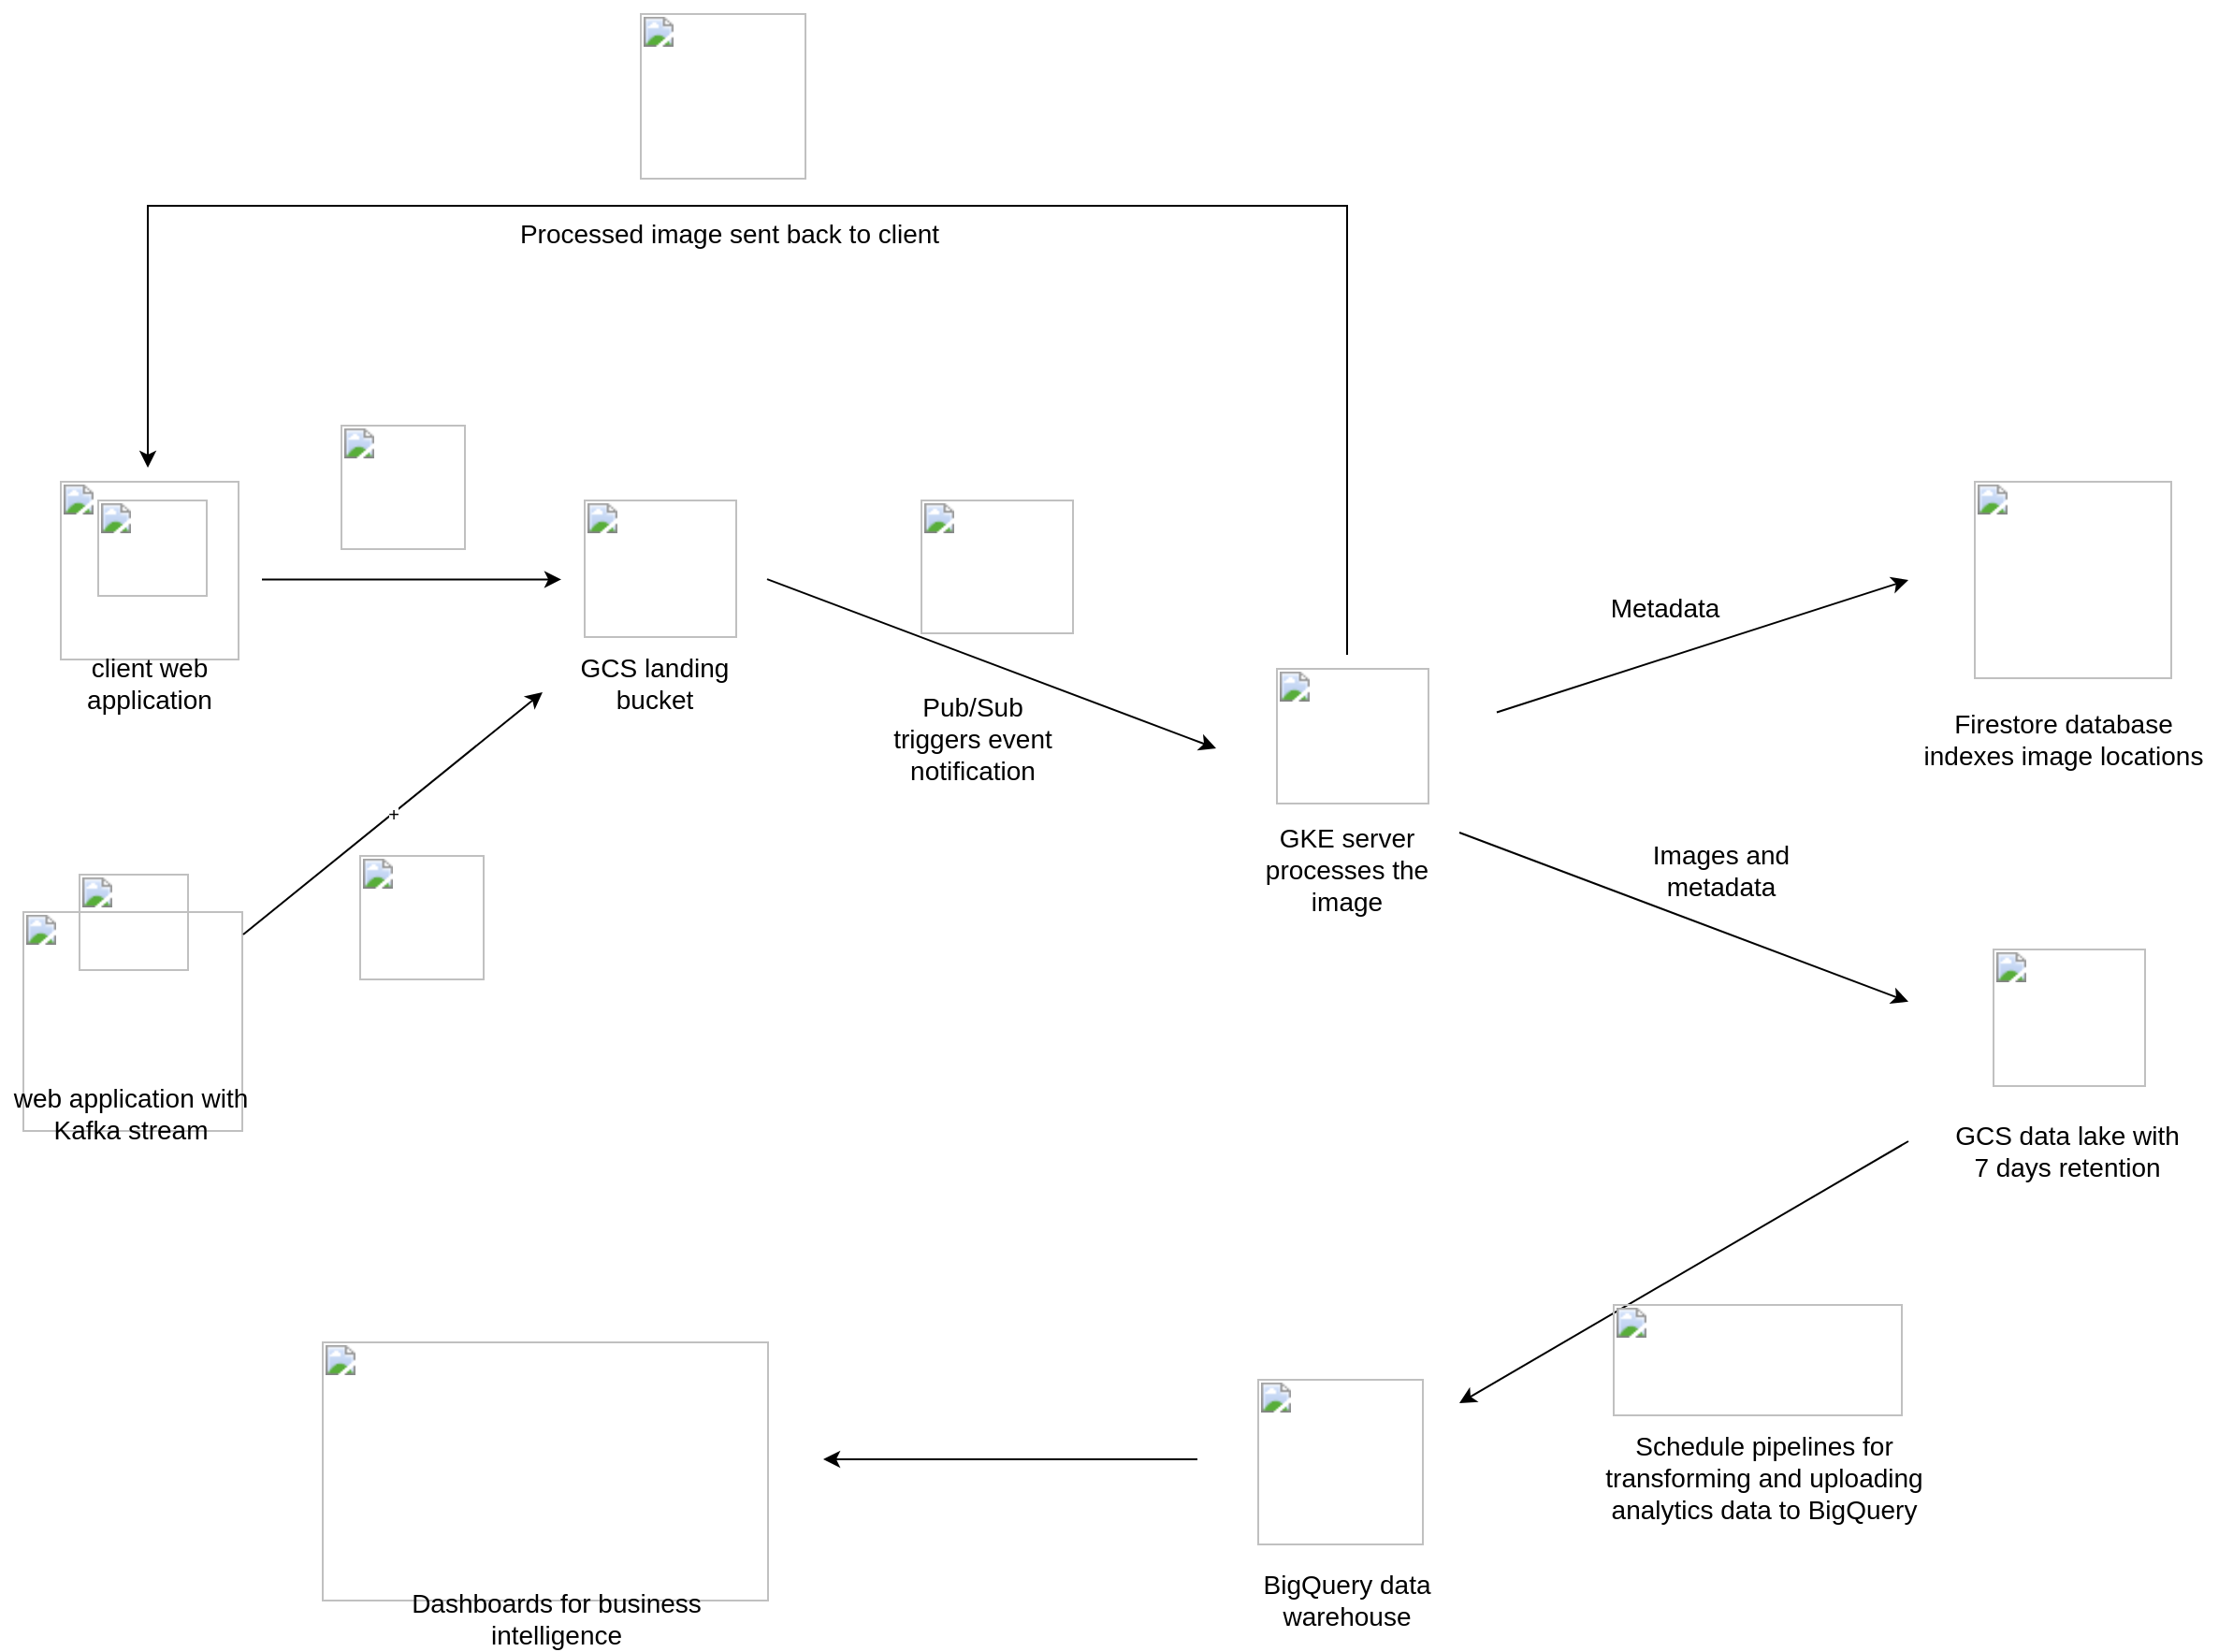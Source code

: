 <mxfile version="20.5.3" type="device"><diagram id="ZfiXCUarkgCXgXZiaHJ0" name="Page-1"><mxGraphModel dx="1680" dy="995" grid="1" gridSize="10" guides="1" tooltips="1" connect="1" arrows="1" fold="1" page="1" pageScale="1" pageWidth="850" pageHeight="1100" math="0" shadow="0"><root><mxCell id="0"/><mxCell id="1" parent="0"/><mxCell id="cvSwdyU3RQ2ifAA42aBL-1" value="&lt;b id=&quot;docs-internal-guid-4c14b846-7fff-f884-6aa7-9d3a3ba56cf9&quot; style=&quot;font-weight:normal;&quot;&gt;&lt;img src=&quot;https://lh5.googleusercontent.com/gBHUhGK6zZdR6n_KgoUSZpEHlulAjXUEeZnUrsMcNTvfI-e79XUaRJM-W3twoCfkqRigTTXyslycgehPFqJWD5ifqrj28z3Vsx1CAxvc00xe0Is7sOYuNyWqOSMEG0xy2W0WMYpB5jCv-KQRmwzU2-ipKRsz0xSU6YoxUQst2QSl0SRr02FG2o4_-ED0e4tK&quot; height=&quot;96px;&quot; width=&quot;96px;&quot;&gt;&lt;/b&gt;" style="text;whiteSpace=wrap;html=1;" vertex="1" parent="1"><mxGeometry x="70" y="310" width="130" height="120" as="geometry"/></mxCell><mxCell id="cvSwdyU3RQ2ifAA42aBL-3" value="&lt;b id=&quot;docs-internal-guid-4eb72336-7fff-77df-b2d6-f4c1506028b4&quot; style=&quot;font-weight:normal;&quot;&gt;&lt;img src=&quot;https://lh6.googleusercontent.com/CjwSbeAX5xvKPCIGcSIrGAL3y6grXRMMLtCd4gA7pgziZWCN9hCWZZKjZg1NbE-YQZedQTvxcLOql3qFDNjuUe3zME--VD-1Ppuo6dcb3nvujt9WQSwzaGtn9oXqQD5jbp0uZzV-qn_L18zRcCw-6X6Vhz2kRxwqbdtdguSreQNbkOEat1qaeN8ik-KvHvhi&quot; height=&quot;74px;&quot; width=&quot;82px;&quot;&gt;&lt;/b&gt;" style="text;whiteSpace=wrap;html=1;" vertex="1" parent="1"><mxGeometry x="350" y="320" width="90" height="100" as="geometry"/></mxCell><mxCell id="cvSwdyU3RQ2ifAA42aBL-4" value="&lt;b id=&quot;docs-internal-guid-06e2fd0d-7fff-8c67-df8e-b07ded1672b3&quot; style=&quot;font-weight:normal;&quot;&gt;&lt;font style=&quot;font-size: 10px;&quot;&gt;&lt;img src=&quot;https://lh6.googleusercontent.com/B1rGsuS4iFHvvSiNmWUjitK24wyYuWZoiuSc4YWamOdx8XX9AnSmNaWXXk5WTeqe434r81MUYgSTtYqsCYdeBF2g7ISgar0F8Wr2088-w-608xHnj2E3T5a7lxfxvbghr_HhGDFNnsJOyCuViMMysyLaR9hdPXI_miyQhkm0dMbjN9kJ1AFCFebjTxfIoIWh&quot; height=&quot;67px;&quot; width=&quot;67px;&quot;&gt;&lt;/font&gt;&lt;/b&gt;" style="text;whiteSpace=wrap;html=1;" vertex="1" parent="1"><mxGeometry x="220" y="280" width="80" height="80" as="geometry"/></mxCell><mxCell id="cvSwdyU3RQ2ifAA42aBL-10" value="" style="endArrow=classic;html=1;rounded=0;fontSize=10;" edge="1" parent="1"><mxGeometry width="50" height="50" relative="1" as="geometry"><mxPoint x="180" y="369.71" as="sourcePoint"/><mxPoint x="340" y="369.71" as="targetPoint"/></mxGeometry></mxCell><mxCell id="cvSwdyU3RQ2ifAA42aBL-11" value="&lt;font style=&quot;font-size: 14px;&quot;&gt;client web application&lt;/font&gt;" style="text;html=1;strokeColor=none;fillColor=none;align=center;verticalAlign=middle;whiteSpace=wrap;rounded=0;fontSize=10;" vertex="1" parent="1"><mxGeometry x="70" y="410" width="100" height="30" as="geometry"/></mxCell><mxCell id="cvSwdyU3RQ2ifAA42aBL-12" value="&lt;font style=&quot;font-size: 14px;&quot;&gt;GCS landing bucket&lt;/font&gt;" style="text;html=1;strokeColor=none;fillColor=none;align=center;verticalAlign=middle;whiteSpace=wrap;rounded=0;fontSize=10;" vertex="1" parent="1"><mxGeometry x="340" y="410" width="100" height="30" as="geometry"/></mxCell><mxCell id="cvSwdyU3RQ2ifAA42aBL-14" value="&lt;b id=&quot;docs-internal-guid-48cd023d-7fff-a86f-390d-c5a5931d13fa&quot; style=&quot;font-weight:normal;&quot;&gt;&lt;img src=&quot;https://lh3.googleusercontent.com/pX8WY5p4JLuD2DpjrsLjjFPPNteuJOJbPOtYn7O0Avv3kdsLoqjJwPBXcH3FSLWN3Fh6n3YX8FzPpixlJkYTj_f7TriZ_03UK4Il1lDvz_YXV92JM_sqbAZx7SlPp4D5wI8c_rt4m7cj8-CnuzcNKBCo_3BFMJKFON8S7SIIkA7Ry0acOsv_ZW6qRwfuMo9u&quot; height=&quot;72px;&quot; width=&quot;82px;&quot;&gt;&lt;/b&gt;" style="text;whiteSpace=wrap;html=1;fontSize=14;" vertex="1" parent="1"><mxGeometry x="530" y="320" width="120" height="100" as="geometry"/></mxCell><mxCell id="cvSwdyU3RQ2ifAA42aBL-49" style="edgeStyle=orthogonalEdgeStyle;rounded=0;orthogonalLoop=1;jettySize=auto;html=1;entryX=0.377;entryY=0;entryDx=0;entryDy=0;entryPerimeter=0;fontSize=14;" edge="1" parent="1" source="cvSwdyU3RQ2ifAA42aBL-15" target="cvSwdyU3RQ2ifAA42aBL-1"><mxGeometry relative="1" as="geometry"><Array as="points"><mxPoint x="760" y="170"/><mxPoint x="119" y="170"/></Array></mxGeometry></mxCell><mxCell id="cvSwdyU3RQ2ifAA42aBL-15" value="&lt;b id=&quot;docs-internal-guid-2c60890a-7fff-dbf9-c288-6ddd83568e20&quot; style=&quot;font-weight:normal;&quot;&gt;&lt;img src=&quot;https://lh6.googleusercontent.com/Aoudj593JI8FdXaCrKR5ltdZrTr7i7gkCA-Eqpl5JmDMYfjPvw2md6nsTYopiUC1ZatUSOwMDI-xV5UkJ1L_rT0hSV9vfnttU5eYC60ixcoLhhZBhTyraRNoOw_dbWdCno9-Fue0FSHrMTyLiKoHA58LgMTx1bo-8pfe_SYwonRKs9_7GxahCyl3SCiRL-QV&quot; height=&quot;73px;&quot; width=&quot;82px;&quot;&gt;&lt;/b&gt;" style="text;whiteSpace=wrap;html=1;fontSize=14;" vertex="1" parent="1"><mxGeometry x="720" y="410" width="120" height="100" as="geometry"/></mxCell><mxCell id="cvSwdyU3RQ2ifAA42aBL-17" value="&lt;b id=&quot;docs-internal-guid-7b2fbad8-7fff-389f-20c0-1dde371cf226&quot; style=&quot;font-weight:normal;&quot;&gt;&lt;img src=&quot;https://lh4.googleusercontent.com/lIIZUvFC4QXVjd-7_oQygUpkDVkmj8ptd7CcV79bqz4XzPgO9iIcLqloMEgKfgw_e3vA0GF8OAH6Rm0nJDmrYhCzmRsKmcwBshhKgBjqGiKolOJ9WPopCMAiKHnozfcGELHRHLxHaOOm913qR_U1_1T4FU9ME_DajRhcwFpG4voHnvAlkqp9pDIcYVuAD0Re&quot; height=&quot;106px;&quot; width=&quot;106px;&quot;&gt;&lt;/b&gt;" style="text;whiteSpace=wrap;html=1;fontSize=14;" vertex="1" parent="1"><mxGeometry x="1092.5" y="310" width="140" height="130" as="geometry"/></mxCell><mxCell id="cvSwdyU3RQ2ifAA42aBL-18" value="&lt;b id=&quot;docs-internal-guid-4a6af648-7fff-6517-85f5-21b6c44383c2&quot; style=&quot;font-weight:normal;&quot;&gt;&lt;img src=&quot;https://lh6.googleusercontent.com/CjwSbeAX5xvKPCIGcSIrGAL3y6grXRMMLtCd4gA7pgziZWCN9hCWZZKjZg1NbE-YQZedQTvxcLOql3qFDNjuUe3zME--VD-1Ppuo6dcb3nvujt9WQSwzaGtn9oXqQD5jbp0uZzV-qn_L18zRcCw-6X6Vhz2kRxwqbdtdguSreQNbkOEat1qaeN8ik-KvHvhi&quot; height=&quot;74px;&quot; width=&quot;82px;&quot;&gt;&lt;/b&gt;" style="text;whiteSpace=wrap;html=1;fontSize=14;" vertex="1" parent="1"><mxGeometry x="1102.5" y="560" width="120" height="100" as="geometry"/></mxCell><mxCell id="cvSwdyU3RQ2ifAA42aBL-19" value="" style="endArrow=classic;html=1;rounded=0;fontSize=10;" edge="1" parent="1"><mxGeometry width="50" height="50" relative="1" as="geometry"><mxPoint x="450" y="369.58" as="sourcePoint"/><mxPoint x="690" y="460" as="targetPoint"/></mxGeometry></mxCell><mxCell id="cvSwdyU3RQ2ifAA42aBL-20" value="&lt;font style=&quot;font-size: 14px;&quot;&gt;GKE server processes the image&lt;/font&gt;" style="text;html=1;strokeColor=none;fillColor=none;align=center;verticalAlign=middle;whiteSpace=wrap;rounded=0;fontSize=10;" vertex="1" parent="1"><mxGeometry x="710" y="510" width="100" height="30" as="geometry"/></mxCell><mxCell id="cvSwdyU3RQ2ifAA42aBL-24" value="&lt;b id=&quot;docs-internal-guid-607e2a68-7fff-670e-f411-2bd8447eb07f&quot; style=&quot;font-weight:normal;&quot;&gt;&lt;img src=&quot;https://lh4.googleusercontent.com/Q6UCyDLpg2ELfs7kKae2YAzuvdc_mLgmG6M8d2DH3g1KT-2h7_8RWUbGrDmEe5seGFc_GCRS10qk9XDnUzT_LlZIBIH4F0XKGnIuZ8oT8oCBEQGOzJXaKj4frriGHy6CaFlHNSJBupPKx8FoKINltj-CSc8k62z3GoATCqpPBg96nvztvhfbCRUjRZnIJBik&quot; height=&quot;118px;&quot; width=&quot;118px;&quot;&gt;&lt;/b&gt;" style="text;whiteSpace=wrap;html=1;fontSize=14;" vertex="1" parent="1"><mxGeometry x="50" y="540" width="150" height="150" as="geometry"/></mxCell><mxCell id="cvSwdyU3RQ2ifAA42aBL-26" value="&lt;b id=&quot;docs-internal-guid-413e3c0f-7fff-566f-2ae4-0961a7b5a17b&quot; style=&quot;font-weight:normal;&quot;&gt;&lt;img src=&quot;https://lh4.googleusercontent.com/5dw2QtJkO19LRhINQCWG2htX0afWIZNDOFygjeAzOkVlfAHBKaNiwhXtZdVwK1CoXHZyM57s5qNImSO3WwKrSHTWqnVe5E7uoqMyrEWDRWbyWDePC3utsMpzXuMaL8MmpOQTHBpZqEpXwhhVkMRnfDyADCfVSgniZkoN4C2fcP6VDWWYhgNPNR59ocA7fl21&quot; height=&quot;52px;&quot; width=&quot;59px;&quot;&gt;&lt;/b&gt;" style="text;whiteSpace=wrap;html=1;fontSize=14;" vertex="1" parent="1"><mxGeometry x="90" y="320" width="90" height="80" as="geometry"/></mxCell><mxCell id="cvSwdyU3RQ2ifAA42aBL-30" value="&lt;b id=&quot;docs-internal-guid-f38f2360-7fff-9385-3987-7e662f95d464&quot; style=&quot;font-weight:normal;&quot;&gt;&lt;img src=&quot;https://lh6.googleusercontent.com/rcqd8WzHHUvAct_cjJw6RSTu8HyQRwavjgxF3k5ehKSc-I2GgEVmR0ldD-p29yDcE2129hvsZAQftfnQHm8yAPiZHmkGw_BboOIwe4gsY_vWf7gLZuNZT3tzSUs4ip8Sgb6buxD5TotrJez0VHuacXQnQTtcxUghuic4O4O8nZnBgeN-tz0Fl1CjDnSDFhnB&quot; height=&quot;89px;&quot; width=&quot;89px;&quot;&gt;&lt;/b&gt;" style="text;whiteSpace=wrap;html=1;fontSize=14;" vertex="1" parent="1"><mxGeometry x="710" y="790" width="120" height="120" as="geometry"/></mxCell><mxCell id="cvSwdyU3RQ2ifAA42aBL-33" value="&lt;b id=&quot;docs-internal-guid-6eb2e6b2-7fff-f2f6-2533-3333cdda84f4&quot; style=&quot;font-weight:normal;&quot;&gt;&lt;img src=&quot;https://lh3.googleusercontent.com/MfhVPniqScC8abpcP2hv6mwQsM7nCaXWL54cMBEnOGJeFWBHs35iHVk6WUaKZGKGhVZBkv9vW1j4yL1FJhiAb6Po-MqsvnqJte7NmVZPygTG_mAifytkFp8TUCijdxf_srwYYUzFuTS59bZ0aDZ_336OCKIOf7vRdnA2Vt8h7hHDinKNjUhRNkbNiD1vm39D&quot; height=&quot;139px;&quot; width=&quot;239px;&quot;&gt;&lt;/b&gt;" style="text;whiteSpace=wrap;html=1;fontSize=14;" vertex="1" parent="1"><mxGeometry x="210" y="770" width="270" height="170" as="geometry"/></mxCell><mxCell id="cvSwdyU3RQ2ifAA42aBL-34" value="&lt;font style=&quot;font-size: 14px;&quot;&gt;GCS data lake with 7 days retention&lt;/font&gt;" style="text;html=1;strokeColor=none;fillColor=none;align=center;verticalAlign=middle;whiteSpace=wrap;rounded=0;fontSize=10;" vertex="1" parent="1"><mxGeometry x="1080" y="660" width="130" height="30" as="geometry"/></mxCell><mxCell id="cvSwdyU3RQ2ifAA42aBL-35" value="&lt;font style=&quot;font-size: 14px;&quot;&gt;Firestore database indexes image locations&lt;/font&gt;" style="text;html=1;strokeColor=none;fillColor=none;align=center;verticalAlign=middle;whiteSpace=wrap;rounded=0;fontSize=10;" vertex="1" parent="1"><mxGeometry x="1062.5" y="440" width="160" height="30" as="geometry"/></mxCell><mxCell id="cvSwdyU3RQ2ifAA42aBL-36" value="" style="endArrow=classic;html=1;rounded=0;fontSize=10;" edge="1" parent="1"><mxGeometry width="50" height="50" relative="1" as="geometry"><mxPoint x="820" y="505.0" as="sourcePoint"/><mxPoint x="1060" y="595.42" as="targetPoint"/></mxGeometry></mxCell><mxCell id="cvSwdyU3RQ2ifAA42aBL-37" value="&lt;font style=&quot;font-size: 14px;&quot;&gt;Images and metadata&lt;/font&gt;" style="text;html=1;strokeColor=none;fillColor=none;align=center;verticalAlign=middle;whiteSpace=wrap;rounded=0;fontSize=10;" vertex="1" parent="1"><mxGeometry x="910" y="510" width="100" height="30" as="geometry"/></mxCell><mxCell id="cvSwdyU3RQ2ifAA42aBL-38" value="" style="endArrow=classic;html=1;rounded=0;fontSize=10;" edge="1" parent="1"><mxGeometry width="50" height="50" relative="1" as="geometry"><mxPoint x="1060" y="670" as="sourcePoint"/><mxPoint x="820" y="810" as="targetPoint"/></mxGeometry></mxCell><mxCell id="cvSwdyU3RQ2ifAA42aBL-39" value="&lt;b id=&quot;docs-internal-guid-86f7be39-7fff-9d05-9183-5f98290cdfee&quot; style=&quot;font-weight:normal;&quot;&gt;&lt;img src=&quot;https://lh5.googleusercontent.com/TPngDAIkfVmVQ-Ym2AUF_HrOqSsXnBVgWsKtMc0TFL3pEnpVxmZMtzE5eHaYYCzhC33mbU9JrHLGhzH2FbFtIsHsS-fv2douH_EGHlWBwGy-1ozHgAAgnS0r-gC0zq-OFHfeeKujEWvgXJ4nzbdrA1a5UPXojx-COp0yQS-UyA5PU-wiIzrGM85H7KOXJbGU&quot; height=&quot;60px;&quot; width=&quot;155px;&quot;&gt;&lt;/b&gt;" style="text;whiteSpace=wrap;html=1;fontSize=14;" vertex="1" parent="1"><mxGeometry x="900" y="750" width="190" height="90" as="geometry"/></mxCell><mxCell id="cvSwdyU3RQ2ifAA42aBL-40" value="&lt;span style=&quot;font-size: 14px;&quot;&gt;Schedule pipelines for transforming and uploading analytics data to BigQuery&lt;/span&gt;" style="text;html=1;strokeColor=none;fillColor=none;align=center;verticalAlign=middle;whiteSpace=wrap;rounded=0;fontSize=10;" vertex="1" parent="1"><mxGeometry x="887.5" y="835" width="190" height="30" as="geometry"/></mxCell><mxCell id="cvSwdyU3RQ2ifAA42aBL-41" value="&lt;font style=&quot;font-size: 14px;&quot;&gt;BigQuery data warehouse&lt;/font&gt;" style="text;html=1;strokeColor=none;fillColor=none;align=center;verticalAlign=middle;whiteSpace=wrap;rounded=0;fontSize=10;" vertex="1" parent="1"><mxGeometry x="710" y="900" width="100" height="30" as="geometry"/></mxCell><mxCell id="cvSwdyU3RQ2ifAA42aBL-42" value="" style="endArrow=classic;html=1;rounded=0;fontSize=10;" edge="1" parent="1"><mxGeometry width="50" height="50" relative="1" as="geometry"><mxPoint x="680" y="840" as="sourcePoint"/><mxPoint x="480" y="840" as="targetPoint"/></mxGeometry></mxCell><mxCell id="cvSwdyU3RQ2ifAA42aBL-43" value="&lt;span style=&quot;font-size: 14px;&quot;&gt;Dashboards for business intelligence&lt;/span&gt;" style="text;html=1;strokeColor=none;fillColor=none;align=center;verticalAlign=middle;whiteSpace=wrap;rounded=0;fontSize=10;" vertex="1" parent="1"><mxGeometry x="235" y="910" width="205" height="30" as="geometry"/></mxCell><mxCell id="cvSwdyU3RQ2ifAA42aBL-44" value="&lt;font style=&quot;font-size: 14px;&quot;&gt;Pub/Sub triggers event notification&lt;/font&gt;" style="text;html=1;strokeColor=none;fillColor=none;align=center;verticalAlign=middle;whiteSpace=wrap;rounded=0;fontSize=10;" vertex="1" parent="1"><mxGeometry x="510" y="440" width="100" height="30" as="geometry"/></mxCell><mxCell id="cvSwdyU3RQ2ifAA42aBL-45" value="&lt;b id=&quot;docs-internal-guid-413e3c0f-7fff-566f-2ae4-0961a7b5a17b&quot; style=&quot;font-weight:normal;&quot;&gt;&lt;img src=&quot;https://lh4.googleusercontent.com/5dw2QtJkO19LRhINQCWG2htX0afWIZNDOFygjeAzOkVlfAHBKaNiwhXtZdVwK1CoXHZyM57s5qNImSO3WwKrSHTWqnVe5E7uoqMyrEWDRWbyWDePC3utsMpzXuMaL8MmpOQTHBpZqEpXwhhVkMRnfDyADCfVSgniZkoN4C2fcP6VDWWYhgNPNR59ocA7fl21&quot; height=&quot;52px;&quot; width=&quot;59px;&quot;&gt;&lt;/b&gt;" style="text;whiteSpace=wrap;html=1;fontSize=14;" vertex="1" parent="1"><mxGeometry x="80" y="520" width="90" height="80" as="geometry"/></mxCell><mxCell id="cvSwdyU3RQ2ifAA42aBL-47" value="+" style="endArrow=classic;html=1;rounded=0;fontSize=10;" edge="1" parent="1"><mxGeometry width="50" height="50" relative="1" as="geometry"><mxPoint x="170" y="559.5" as="sourcePoint"/><mxPoint x="330" y="430" as="targetPoint"/></mxGeometry></mxCell><mxCell id="cvSwdyU3RQ2ifAA42aBL-48" value="&lt;b id=&quot;docs-internal-guid-06e2fd0d-7fff-8c67-df8e-b07ded1672b3&quot; style=&quot;font-weight:normal;&quot;&gt;&lt;font style=&quot;font-size: 10px;&quot;&gt;&lt;img src=&quot;https://lh6.googleusercontent.com/B1rGsuS4iFHvvSiNmWUjitK24wyYuWZoiuSc4YWamOdx8XX9AnSmNaWXXk5WTeqe434r81MUYgSTtYqsCYdeBF2g7ISgar0F8Wr2088-w-608xHnj2E3T5a7lxfxvbghr_HhGDFNnsJOyCuViMMysyLaR9hdPXI_miyQhkm0dMbjN9kJ1AFCFebjTxfIoIWh&quot; height=&quot;67px;&quot; width=&quot;67px;&quot;&gt;&lt;/font&gt;&lt;/b&gt;" style="text;whiteSpace=wrap;html=1;" vertex="1" parent="1"><mxGeometry x="230" y="510" width="80" height="80" as="geometry"/></mxCell><mxCell id="cvSwdyU3RQ2ifAA42aBL-52" value="&lt;b id=&quot;docs-internal-guid-a8e16b31-7fff-936b-716a-27910c6d0adc&quot; style=&quot;font-weight:normal;&quot;&gt;&lt;img src=&quot;https://lh5.googleusercontent.com/npVDCyPKQKHIXD7ONLdvn_NAXWNSZbw36LxXnFN7gm6_ZbHyaouhMtT6bW1EEYKUI23bX_iFKAZ3ls0j-b-LfzgyffOg4-2pk80xYxN42D-8oGl4QasltTj8x4CgX-TNgvMRiqJdhnGWg35my70dVpnnnrnBEJGw9q95P3cYvzpz8aTHROciTNoYRiPUWsU8&quot; height=&quot;89px;&quot; width=&quot;89px;&quot;&gt;&lt;/b&gt;" style="text;whiteSpace=wrap;html=1;fontSize=14;" vertex="1" parent="1"><mxGeometry x="380" y="60" width="120" height="120" as="geometry"/></mxCell><mxCell id="cvSwdyU3RQ2ifAA42aBL-53" value="&lt;font style=&quot;font-size: 14px;&quot;&gt;Processed image sent back to client&lt;/font&gt;" style="text;html=1;strokeColor=none;fillColor=none;align=center;verticalAlign=middle;whiteSpace=wrap;rounded=0;fontSize=10;" vertex="1" parent="1"><mxGeometry x="310" y="170" width="240" height="30" as="geometry"/></mxCell><mxCell id="cvSwdyU3RQ2ifAA42aBL-54" value="&lt;font style=&quot;font-size: 14px;&quot;&gt;web application with Kafka stream&lt;/font&gt;" style="text;html=1;strokeColor=none;fillColor=none;align=center;verticalAlign=middle;whiteSpace=wrap;rounded=0;fontSize=10;" vertex="1" parent="1"><mxGeometry x="40" y="640" width="140" height="30" as="geometry"/></mxCell><mxCell id="cvSwdyU3RQ2ifAA42aBL-55" value="" style="endArrow=classic;html=1;rounded=0;fontSize=10;" edge="1" parent="1" source="cvSwdyU3RQ2ifAA42aBL-15"><mxGeometry width="50" height="50" relative="1" as="geometry"><mxPoint x="820" y="479.79" as="sourcePoint"/><mxPoint x="1060" y="370" as="targetPoint"/></mxGeometry></mxCell><mxCell id="cvSwdyU3RQ2ifAA42aBL-56" value="&lt;font style=&quot;font-size: 14px;&quot;&gt;Metadata&lt;/font&gt;" style="text;html=1;strokeColor=none;fillColor=none;align=center;verticalAlign=middle;whiteSpace=wrap;rounded=0;fontSize=10;" vertex="1" parent="1"><mxGeometry x="880" y="370" width="100" height="30" as="geometry"/></mxCell></root></mxGraphModel></diagram></mxfile>